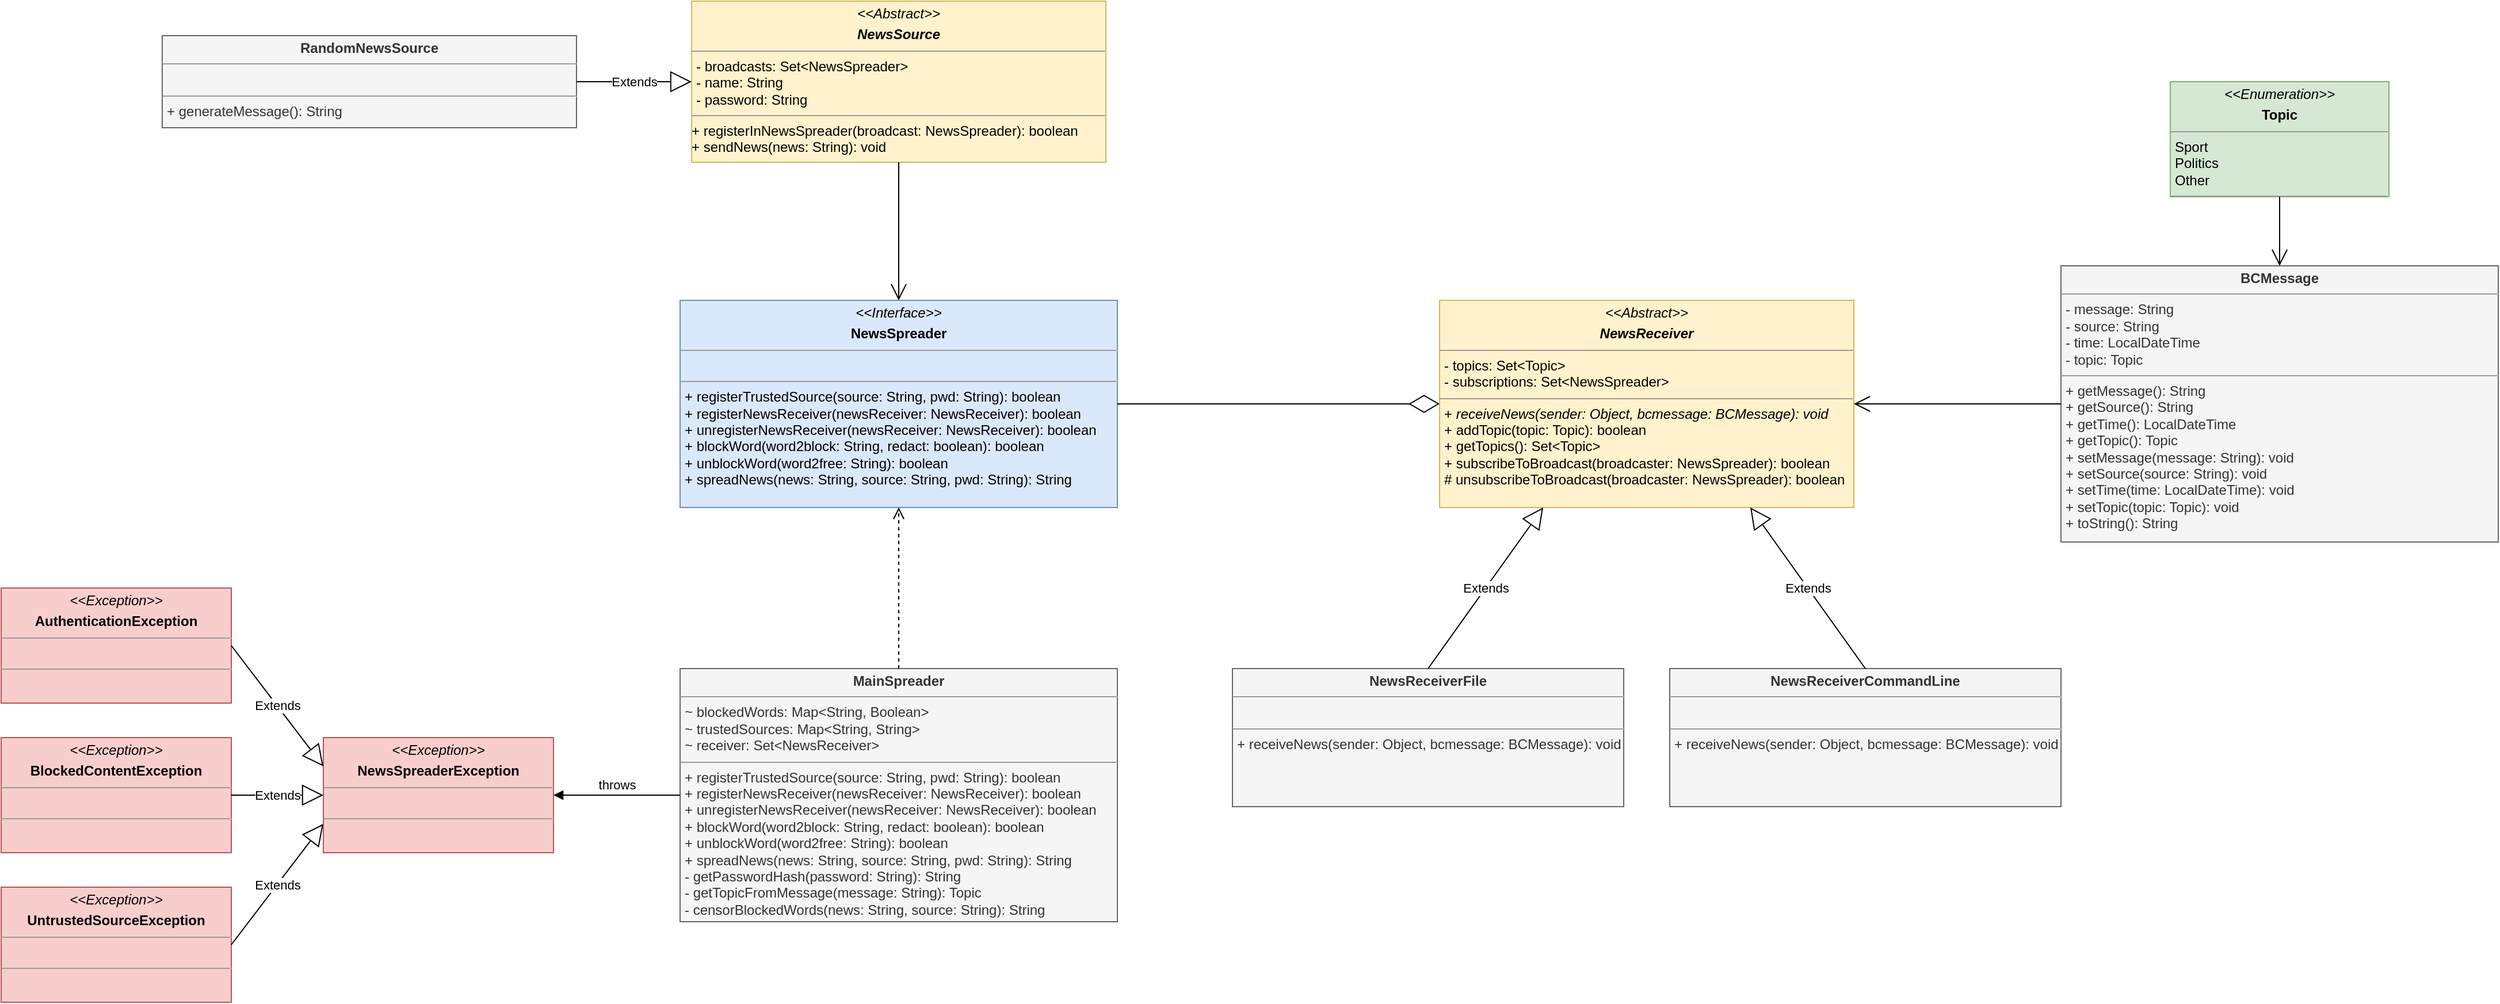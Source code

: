 <mxfile version="20.6.2" type="device"><diagram id="YLEiXNRgzwONIE2rTt8W" name="Seite-1"><mxGraphModel dx="3172" dy="1698" grid="1" gridSize="10" guides="1" tooltips="1" connect="1" arrows="1" fold="1" page="1" pageScale="1" pageWidth="3300" pageHeight="2339" math="0" shadow="0"><root><mxCell id="0"/><mxCell id="1" parent="0"/><mxCell id="IaPTf204jNRmX0KD7EbP-3" value="&lt;p style=&quot;margin:0px;margin-top:4px;text-align:center;&quot;&gt;&lt;i&gt;&amp;lt;&amp;lt;Exception&amp;gt;&amp;gt;&lt;/i&gt;&lt;/p&gt;&lt;p style=&quot;margin:0px;margin-top:4px;text-align:center;&quot;&gt;&lt;b&gt;NewsSpreaderException&lt;/b&gt;&lt;br&gt;&lt;/p&gt;&lt;hr size=&quot;1&quot;&gt;&lt;p style=&quot;margin:0px;margin-left:4px;&quot;&gt;&lt;br&gt;&lt;/p&gt;&lt;hr size=&quot;1&quot;&gt;&lt;p style=&quot;margin:0px;margin-left:4px;&quot;&gt;&lt;br&gt;&lt;/p&gt;" style="verticalAlign=top;align=left;overflow=fill;fontSize=12;fontFamily=Helvetica;html=1;fillColor=#f8cecc;strokeColor=#b85450;" vertex="1" parent="1"><mxGeometry x="490" y="1030" width="200" height="100" as="geometry"/></mxCell><mxCell id="IaPTf204jNRmX0KD7EbP-4" value="&lt;p style=&quot;margin:0px;margin-top:4px;text-align:center;&quot;&gt;&lt;i&gt;&amp;lt;&amp;lt;Exception&amp;gt;&amp;gt;&lt;/i&gt;&lt;/p&gt;&lt;p style=&quot;margin:0px;margin-top:4px;text-align:center;&quot;&gt;&lt;b&gt;AuthenticationException&lt;/b&gt;&lt;br&gt;&lt;/p&gt;&lt;hr size=&quot;1&quot;&gt;&lt;p style=&quot;margin:0px;margin-left:4px;&quot;&gt;&lt;br&gt;&lt;/p&gt;&lt;hr size=&quot;1&quot;&gt;&lt;p style=&quot;margin:0px;margin-left:4px;&quot;&gt;&lt;br&gt;&lt;/p&gt;" style="verticalAlign=top;align=left;overflow=fill;fontSize=12;fontFamily=Helvetica;html=1;fillColor=#f8cecc;strokeColor=#b85450;" vertex="1" parent="1"><mxGeometry x="210" y="900" width="200" height="100" as="geometry"/></mxCell><mxCell id="IaPTf204jNRmX0KD7EbP-5" value="&lt;p style=&quot;margin:0px;margin-top:4px;text-align:center;&quot;&gt;&lt;i&gt;&amp;lt;&amp;lt;Exception&amp;gt;&amp;gt;&lt;/i&gt;&lt;/p&gt;&lt;p style=&quot;margin:0px;margin-top:4px;text-align:center;&quot;&gt;&lt;b&gt;BlockedContentException&lt;/b&gt;&lt;br&gt;&lt;/p&gt;&lt;hr size=&quot;1&quot;&gt;&lt;p style=&quot;margin:0px;margin-left:4px;&quot;&gt;&lt;br&gt;&lt;/p&gt;&lt;hr size=&quot;1&quot;&gt;&lt;p style=&quot;margin:0px;margin-left:4px;&quot;&gt;&lt;br&gt;&lt;/p&gt;" style="verticalAlign=top;align=left;overflow=fill;fontSize=12;fontFamily=Helvetica;html=1;fillColor=#f8cecc;strokeColor=#b85450;" vertex="1" parent="1"><mxGeometry x="210" y="1030" width="200" height="100" as="geometry"/></mxCell><mxCell id="IaPTf204jNRmX0KD7EbP-6" value="&lt;p style=&quot;margin:0px;margin-top:4px;text-align:center;&quot;&gt;&lt;i&gt;&amp;lt;&amp;lt;Exception&amp;gt;&amp;gt;&lt;/i&gt;&lt;/p&gt;&lt;p style=&quot;margin:0px;margin-top:4px;text-align:center;&quot;&gt;&lt;b&gt;UntrustedSourceException&lt;/b&gt;&lt;br&gt;&lt;/p&gt;&lt;hr size=&quot;1&quot;&gt;&lt;p style=&quot;margin:0px;margin-left:4px;&quot;&gt;&lt;br&gt;&lt;/p&gt;&lt;hr size=&quot;1&quot;&gt;&lt;p style=&quot;margin:0px;margin-left:4px;&quot;&gt;&lt;br&gt;&lt;/p&gt;" style="verticalAlign=top;align=left;overflow=fill;fontSize=12;fontFamily=Helvetica;html=1;fillColor=#f8cecc;strokeColor=#b85450;" vertex="1" parent="1"><mxGeometry x="210" y="1160" width="200" height="100" as="geometry"/></mxCell><mxCell id="IaPTf204jNRmX0KD7EbP-7" value="Extends" style="endArrow=block;endSize=16;endFill=0;html=1;rounded=0;exitX=1;exitY=0.5;exitDx=0;exitDy=0;entryX=0;entryY=0.25;entryDx=0;entryDy=0;" edge="1" parent="1" source="IaPTf204jNRmX0KD7EbP-4" target="IaPTf204jNRmX0KD7EbP-3"><mxGeometry width="160" relative="1" as="geometry"><mxPoint x="320" y="1420" as="sourcePoint"/><mxPoint x="480" y="1420" as="targetPoint"/></mxGeometry></mxCell><mxCell id="IaPTf204jNRmX0KD7EbP-8" value="Extends" style="endArrow=block;endSize=16;endFill=0;html=1;rounded=0;exitX=1;exitY=0.5;exitDx=0;exitDy=0;entryX=0;entryY=0.75;entryDx=0;entryDy=0;" edge="1" parent="1" source="IaPTf204jNRmX0KD7EbP-6" target="IaPTf204jNRmX0KD7EbP-3"><mxGeometry width="160" relative="1" as="geometry"><mxPoint x="310" y="1470" as="sourcePoint"/><mxPoint x="500" y="1410" as="targetPoint"/></mxGeometry></mxCell><mxCell id="IaPTf204jNRmX0KD7EbP-9" value="Extends" style="endArrow=block;endSize=16;endFill=0;html=1;rounded=0;exitX=1;exitY=0.5;exitDx=0;exitDy=0;entryX=0;entryY=0.5;entryDx=0;entryDy=0;" edge="1" parent="1" source="IaPTf204jNRmX0KD7EbP-5" target="IaPTf204jNRmX0KD7EbP-3"><mxGeometry width="160" relative="1" as="geometry"><mxPoint x="790.0" y="1470" as="sourcePoint"/><mxPoint x="600" y="1410" as="targetPoint"/></mxGeometry></mxCell><mxCell id="IaPTf204jNRmX0KD7EbP-10" value="&lt;p style=&quot;margin:0px;margin-top:4px;text-align:center;&quot;&gt;&lt;i&gt;&amp;lt;&amp;lt;Abstract&amp;gt;&amp;gt;&lt;br&gt;&lt;/i&gt;&lt;/p&gt;&lt;p style=&quot;margin:0px;margin-top:4px;text-align:center;&quot;&gt;&lt;i&gt;&lt;b&gt;NewsReceiver&lt;/b&gt;&lt;br&gt;&lt;/i&gt;&lt;/p&gt;&lt;hr size=&quot;1&quot;&gt;&lt;p style=&quot;margin:0px;margin-left:4px;&quot;&gt;- topics: Set&amp;lt;Topic&amp;gt;&lt;/p&gt;&lt;p style=&quot;margin:0px;margin-left:4px;&quot;&gt;- subscriptions: Set&amp;lt;NewsSpreader&amp;gt;&lt;br&gt;&lt;/p&gt;&lt;hr size=&quot;1&quot;&gt;&lt;p style=&quot;margin:0px;margin-left:4px;&quot;&gt;+ &lt;i&gt;receiveNews(sender: Object, bcmessage: BCMessage): void&lt;br&gt;&lt;/i&gt;&lt;/p&gt;&lt;p style=&quot;margin:0px;margin-left:4px;&quot;&gt;+ addTopic(topic: Topic): boolean&lt;/p&gt;&lt;p style=&quot;margin:0px;margin-left:4px;&quot;&gt;+ getTopics(): Set&amp;lt;Topic&amp;gt;&lt;/p&gt;&lt;p style=&quot;margin:0px;margin-left:4px;&quot;&gt;+ subscribeToBroadcast(broadcaster: NewsSpreader): boolean&lt;/p&gt;&lt;p style=&quot;margin:0px;margin-left:4px;&quot;&gt;# unsubscribeToBroadcast(broadcaster: NewsSpreader): boolean&lt;br&gt;&lt;/p&gt;" style="verticalAlign=top;align=left;overflow=fill;fontSize=12;fontFamily=Helvetica;html=1;fillColor=#fff2cc;strokeColor=#d6b656;" vertex="1" parent="1"><mxGeometry x="1460" y="650" width="360" height="180" as="geometry"/></mxCell><mxCell id="IaPTf204jNRmX0KD7EbP-11" value="&lt;p style=&quot;margin:0px;margin-top:4px;text-align:center;&quot;&gt;&lt;b&gt;NewsReceiverFile&lt;/b&gt;&lt;/p&gt;&lt;hr size=&quot;1&quot;&gt;&lt;p style=&quot;margin:0px;margin-left:4px;&quot;&gt;&lt;br&gt;&lt;/p&gt;&lt;hr size=&quot;1&quot;&gt;&lt;p style=&quot;margin:0px;margin-left:4px;&quot;&gt;+ receiveNews(sender: Object, bcmessage: BCMessage): void&lt;br&gt;&lt;/p&gt;" style="verticalAlign=top;align=left;overflow=fill;fontSize=12;fontFamily=Helvetica;html=1;fillColor=#f5f5f5;fontColor=#333333;strokeColor=#666666;" vertex="1" parent="1"><mxGeometry x="1280" y="970" width="340" height="120" as="geometry"/></mxCell><mxCell id="IaPTf204jNRmX0KD7EbP-12" value="Extends" style="endArrow=block;endSize=16;endFill=0;html=1;rounded=0;exitX=0.5;exitY=0;exitDx=0;exitDy=0;entryX=0.25;entryY=1;entryDx=0;entryDy=0;" edge="1" parent="1" source="IaPTf204jNRmX0KD7EbP-11" target="IaPTf204jNRmX0KD7EbP-10"><mxGeometry width="160" relative="1" as="geometry"><mxPoint x="1190" y="960" as="sourcePoint"/><mxPoint x="1000" y="880" as="targetPoint"/></mxGeometry></mxCell><mxCell id="IaPTf204jNRmX0KD7EbP-13" value="&lt;p style=&quot;margin:0px;margin-top:4px;text-align:center;&quot;&gt;&lt;b&gt;NewsReceiverCommandLine&lt;/b&gt;&lt;/p&gt;&lt;hr size=&quot;1&quot;&gt;&lt;p style=&quot;margin:0px;margin-left:4px;&quot;&gt;&lt;br&gt;&lt;/p&gt;&lt;hr size=&quot;1&quot;&gt;&lt;p style=&quot;margin:0px;margin-left:4px;&quot;&gt;+ receiveNews(sender: Object, bcmessage: BCMessage): void&lt;br&gt;&lt;/p&gt;" style="verticalAlign=top;align=left;overflow=fill;fontSize=12;fontFamily=Helvetica;html=1;fillColor=#f5f5f5;fontColor=#333333;strokeColor=#666666;" vertex="1" parent="1"><mxGeometry x="1660" y="970" width="340" height="120" as="geometry"/></mxCell><mxCell id="IaPTf204jNRmX0KD7EbP-14" value="Extends" style="endArrow=block;endSize=16;endFill=0;html=1;rounded=0;exitX=0.5;exitY=0;exitDx=0;exitDy=0;entryX=0.75;entryY=1;entryDx=0;entryDy=0;" edge="1" parent="1" source="IaPTf204jNRmX0KD7EbP-13" target="IaPTf204jNRmX0KD7EbP-10"><mxGeometry width="160" relative="1" as="geometry"><mxPoint x="740" y="260" as="sourcePoint"/><mxPoint x="855" y="330" as="targetPoint"/></mxGeometry></mxCell><mxCell id="IaPTf204jNRmX0KD7EbP-15" value="&lt;p style=&quot;margin:0px;margin-top:4px;text-align:center;&quot;&gt;&lt;i&gt;&amp;lt;&amp;lt;Interface&amp;gt;&amp;gt;&lt;/i&gt;&lt;/p&gt;&lt;p style=&quot;margin:0px;margin-top:4px;text-align:center;&quot;&gt;&lt;b&gt;NewsSpreader&lt;/b&gt;&lt;br&gt;&lt;/p&gt;&lt;hr size=&quot;1&quot;&gt;&lt;p style=&quot;margin:0px;margin-left:4px;&quot;&gt;&lt;br&gt;&lt;/p&gt;&lt;hr size=&quot;1&quot;&gt;&lt;p style=&quot;margin:0px;margin-left:4px;&quot;&gt;+ registerTrustedSource(source: String, pwd: String): boolean&lt;br&gt;&lt;/p&gt;&lt;p style=&quot;margin:0px;margin-left:4px;&quot;&gt;+ registerNewsReceiver(newsReceiver: NewsReceiver): boolean&lt;br&gt;&lt;/p&gt;&lt;p style=&quot;margin:0px;margin-left:4px;&quot;&gt;+ &lt;span class=&quot;pl-en&quot;&gt;&lt;span data-hydro-click-hmac=&quot;a3dc86714ea401ddf6a93ef45a2dc819f63d2506687641765a4083d3095e6c08&quot; data-hydro-click=&quot;{&amp;quot;event_type&amp;quot;:&amp;quot;code_navigation.click_on_symbol&amp;quot;,&amp;quot;payload&amp;quot;:{&amp;quot;action&amp;quot;:&amp;quot;click_on_symbol&amp;quot;,&amp;quot;repository_id&amp;quot;:570232512,&amp;quot;ref&amp;quot;:&amp;quot;main&amp;quot;,&amp;quot;language&amp;quot;:&amp;quot;Java&amp;quot;,&amp;quot;backend&amp;quot;:&amp;quot;ALEPH_FUZZY&amp;quot;,&amp;quot;code_nav_context&amp;quot;:&amp;quot;BLOB_VIEW&amp;quot;,&amp;quot;retry_backend&amp;quot;:&amp;quot;&amp;quot;,&amp;quot;cross_repo_results_included&amp;quot;:&amp;quot;CROSS_REPO_ENABLED&amp;quot;,&amp;quot;in_repo_result_count&amp;quot;:2,&amp;quot;cross_repo_result_count&amp;quot;:0,&amp;quot;originating_url&amp;quot;:&amp;quot;https://github.com/sweng-plus/a6-res-sew22-s1086240_s1054335/find-definition?q=unregisterNewsReceiver&amp;amp;blob_path=src%2Fmain%2Fjava%2Fobserver%2FNewsSpreader.java&amp;amp;ref=main&amp;amp;language=Java&amp;amp;row=29&amp;amp;col=16&amp;amp;code_nav_context=BLOB_VIEW&amp;quot;,&amp;quot;user_id&amp;quot;:63867211}}&quot; class=&quot;pl-token&quot;&gt;unregisterNewsReceiver&lt;/span&gt;&lt;/span&gt;(newsReceiver: NewsReceiver): boolean&lt;/p&gt;&lt;p style=&quot;margin:0px;margin-left:4px;&quot;&gt;+ blockWord(word2block: String, redact: boolean): boolean&lt;/p&gt;&lt;p style=&quot;margin:0px;margin-left:4px;&quot;&gt;+ unblockWord(word2free: String): boolean&lt;/p&gt;&lt;p style=&quot;margin:0px;margin-left:4px;&quot;&gt;+ spreadNews(news: String, source: String, pwd: String): String&lt;br&gt;&lt;/p&gt;" style="verticalAlign=top;align=left;overflow=fill;fontSize=12;fontFamily=Helvetica;html=1;fillColor=#dae8fc;strokeColor=#6c8ebf;" vertex="1" parent="1"><mxGeometry x="800" y="650" width="380" height="180" as="geometry"/></mxCell><mxCell id="IaPTf204jNRmX0KD7EbP-16" value="&lt;p style=&quot;margin:0px;margin-top:4px;text-align:center;&quot;&gt;&lt;b&gt;MainSpreader&lt;/b&gt;&lt;/p&gt;&lt;hr size=&quot;1&quot;&gt;&lt;p style=&quot;margin:0px;margin-left:4px;&quot;&gt;~ blockedWords: Map&amp;lt;String, Boolean&amp;gt;&lt;/p&gt;&lt;p style=&quot;margin:0px;margin-left:4px;&quot;&gt;~ trustedSources: Map&amp;lt;String, String&amp;gt;&lt;/p&gt;&lt;p style=&quot;margin:0px;margin-left:4px;&quot;&gt;~ receiver: Set&amp;lt;NewsReceiver&amp;gt;&lt;br&gt;&lt;/p&gt;&lt;hr size=&quot;1&quot;&gt;&lt;p style=&quot;margin:0px;margin-left:4px;&quot;&gt;+ registerTrustedSource(source: String, pwd: String): boolean&lt;/p&gt;&lt;p style=&quot;margin:0px;margin-left:4px;&quot;&gt;+ registerNewsReceiver(newsReceiver: NewsReceiver): boolean&lt;br&gt;&lt;/p&gt;&lt;p style=&quot;margin:0px;margin-left:4px;&quot;&gt;+ &lt;span class=&quot;pl-en&quot;&gt;&lt;span data-hydro-click-hmac=&quot;a3dc86714ea401ddf6a93ef45a2dc819f63d2506687641765a4083d3095e6c08&quot; data-hydro-click=&quot;{&amp;quot;event_type&amp;quot;:&amp;quot;code_navigation.click_on_symbol&amp;quot;,&amp;quot;payload&amp;quot;:{&amp;quot;action&amp;quot;:&amp;quot;click_on_symbol&amp;quot;,&amp;quot;repository_id&amp;quot;:570232512,&amp;quot;ref&amp;quot;:&amp;quot;main&amp;quot;,&amp;quot;language&amp;quot;:&amp;quot;Java&amp;quot;,&amp;quot;backend&amp;quot;:&amp;quot;ALEPH_FUZZY&amp;quot;,&amp;quot;code_nav_context&amp;quot;:&amp;quot;BLOB_VIEW&amp;quot;,&amp;quot;retry_backend&amp;quot;:&amp;quot;&amp;quot;,&amp;quot;cross_repo_results_included&amp;quot;:&amp;quot;CROSS_REPO_ENABLED&amp;quot;,&amp;quot;in_repo_result_count&amp;quot;:2,&amp;quot;cross_repo_result_count&amp;quot;:0,&amp;quot;originating_url&amp;quot;:&amp;quot;https://github.com/sweng-plus/a6-res-sew22-s1086240_s1054335/find-definition?q=unregisterNewsReceiver&amp;amp;blob_path=src%2Fmain%2Fjava%2Fobserver%2FNewsSpreader.java&amp;amp;ref=main&amp;amp;language=Java&amp;amp;row=29&amp;amp;col=16&amp;amp;code_nav_context=BLOB_VIEW&amp;quot;,&amp;quot;user_id&amp;quot;:63867211}}&quot; class=&quot;pl-token&quot;&gt;unregisterNewsReceiver&lt;/span&gt;&lt;/span&gt;(newsReceiver: NewsReceiver): boolean&lt;/p&gt;&lt;p style=&quot;margin:0px;margin-left:4px;&quot;&gt;&lt;/p&gt;&lt;p style=&quot;margin:0px;margin-left:4px;&quot;&gt;+ blockWord(word2block: String, redact: boolean): boolean&lt;/p&gt;&lt;p style=&quot;margin:0px;margin-left:4px;&quot;&gt;+ unblockWord(word2free: String): boolean&lt;/p&gt;&lt;p style=&quot;margin:0px;margin-left:4px;&quot;&gt;&lt;/p&gt;&lt;p style=&quot;margin:0px;margin-left:4px;&quot;&gt;+ spreadNews(news: String, source: String, pwd: String): String&lt;/p&gt;&lt;p style=&quot;margin:0px;margin-left:4px;&quot;&gt;- getPasswordHash(password: String): String&lt;/p&gt;&lt;p style=&quot;margin:0px;margin-left:4px;&quot;&gt;- getTopicFromMessage(message: String): Topic&lt;/p&gt;&lt;p style=&quot;margin:0px;margin-left:4px;&quot;&gt;- censorBlockedWords(news: String, source: String): String&lt;br&gt;&lt;/p&gt;" style="verticalAlign=top;align=left;overflow=fill;fontSize=12;fontFamily=Helvetica;html=1;fillColor=#f5f5f5;fontColor=#333333;strokeColor=#666666;" vertex="1" parent="1"><mxGeometry x="800" y="970" width="380" height="220" as="geometry"/></mxCell><mxCell id="IaPTf204jNRmX0KD7EbP-19" value="" style="html=1;verticalAlign=bottom;endArrow=open;dashed=1;endSize=8;rounded=0;exitX=0.5;exitY=0;exitDx=0;exitDy=0;entryX=0.5;entryY=1;entryDx=0;entryDy=0;" edge="1" parent="1" source="IaPTf204jNRmX0KD7EbP-16" target="IaPTf204jNRmX0KD7EbP-15"><mxGeometry relative="1" as="geometry"><mxPoint x="1388" y="860" as="sourcePoint"/><mxPoint x="1308" y="860" as="targetPoint"/></mxGeometry></mxCell><mxCell id="IaPTf204jNRmX0KD7EbP-20" value="&lt;p style=&quot;margin:0px;margin-top:4px;text-align:center;&quot;&gt;&lt;i&gt;&amp;lt;&amp;lt;Enumeration&amp;gt;&amp;gt;&lt;/i&gt;&lt;b&gt;&lt;br&gt;&lt;/b&gt;&lt;/p&gt;&lt;p style=&quot;margin:0px;margin-top:4px;text-align:center;&quot;&gt;&lt;b&gt;Topic&lt;/b&gt;&lt;br&gt;&lt;b&gt;&lt;/b&gt;&lt;/p&gt;&lt;hr size=&quot;1&quot;&gt;&lt;p style=&quot;margin:0px;margin-left:4px;&quot;&gt;Sport&lt;/p&gt;&lt;p style=&quot;margin:0px;margin-left:4px;&quot;&gt;Politics&lt;/p&gt;&lt;p style=&quot;margin:0px;margin-left:4px;&quot;&gt;Other&lt;br&gt;&lt;/p&gt;&lt;hr size=&quot;1&quot;&gt;" style="verticalAlign=top;align=left;overflow=fill;fontSize=12;fontFamily=Helvetica;html=1;fillColor=#d5e8d4;strokeColor=#82b366;" vertex="1" parent="1"><mxGeometry x="2095" y="460" width="190" height="100" as="geometry"/></mxCell><mxCell id="IaPTf204jNRmX0KD7EbP-21" value="&lt;p style=&quot;margin:0px;margin-top:4px;text-align:center;&quot;&gt;&lt;b&gt;BCMessage&lt;/b&gt;&lt;/p&gt;&lt;hr size=&quot;1&quot;&gt;&lt;p style=&quot;margin:0px;margin-left:4px;&quot;&gt;- message: String&lt;/p&gt;&lt;p style=&quot;margin:0px;margin-left:4px;&quot;&gt;- source: String&lt;/p&gt;&lt;p style=&quot;margin:0px;margin-left:4px;&quot;&gt;- time: LocalDateTime&lt;/p&gt;&lt;p style=&quot;margin:0px;margin-left:4px;&quot;&gt;- topic: Topic&lt;br&gt;&lt;/p&gt;&lt;hr size=&quot;1&quot;&gt;&lt;p style=&quot;margin:0px;margin-left:4px;&quot;&gt;+ getMessage(): String&lt;/p&gt;&lt;p style=&quot;margin:0px;margin-left:4px;&quot;&gt;+ getSource(): String&lt;/p&gt;&lt;p style=&quot;margin:0px;margin-left:4px;&quot;&gt;+ getTime(): LocalDateTime&lt;/p&gt;&lt;p style=&quot;margin:0px;margin-left:4px;&quot;&gt;+ getTopic(): Topic&lt;/p&gt;&lt;p style=&quot;margin:0px;margin-left:4px;&quot;&gt;+ setMessage(message: String): void&lt;/p&gt;&lt;p style=&quot;margin:0px;margin-left:4px;&quot;&gt;+ setSource(source: String): void&lt;/p&gt;&lt;p style=&quot;margin:0px;margin-left:4px;&quot;&gt;+ setTime(time: LocalDateTime): void&lt;/p&gt;&lt;p style=&quot;margin:0px;margin-left:4px;&quot;&gt;+ setTopic(topic: Topic): void&lt;/p&gt;&lt;p style=&quot;margin:0px;margin-left:4px;&quot;&gt;+ toString(): String&lt;br&gt;&lt;/p&gt;" style="verticalAlign=top;align=left;overflow=fill;fontSize=12;fontFamily=Helvetica;html=1;fillColor=#f5f5f5;fontColor=#333333;strokeColor=#666666;" vertex="1" parent="1"><mxGeometry x="2000" y="620" width="380" height="240" as="geometry"/></mxCell><mxCell id="IaPTf204jNRmX0KD7EbP-22" value="&lt;p style=&quot;margin:0px;margin-top:4px;text-align:center;&quot;&gt;&lt;i&gt;&amp;lt;&amp;lt;Abstract&amp;gt;&amp;gt;&lt;br&gt;&lt;/i&gt;&lt;/p&gt;&lt;p style=&quot;margin:0px;margin-top:4px;text-align:center;&quot;&gt;&lt;i&gt;&lt;b&gt;NewsSource&lt;/b&gt;&lt;br&gt;&lt;/i&gt;&lt;/p&gt;&lt;hr size=&quot;1&quot;&gt;&lt;p style=&quot;margin:0px;margin-left:4px;&quot;&gt;- broadcasts: Set&amp;lt;NewsSpreader&amp;gt;&lt;/p&gt;&lt;p style=&quot;margin:0px;margin-left:4px;&quot;&gt;- name: String&lt;/p&gt;&lt;p style=&quot;margin:0px;margin-left:4px;&quot;&gt;- password: String&lt;br&gt;&lt;/p&gt;&lt;hr size=&quot;1&quot;&gt;&lt;div&gt;+ registerInNewsSpreader(broadcast: NewsSpreader): boolean&lt;/div&gt;&lt;div&gt;+ sendNews(news: String): void&lt;br&gt;&lt;/div&gt;" style="verticalAlign=top;align=left;overflow=fill;fontSize=12;fontFamily=Helvetica;html=1;fillColor=#fff2cc;strokeColor=#d6b656;" vertex="1" parent="1"><mxGeometry x="810" y="390" width="360" height="140" as="geometry"/></mxCell><mxCell id="IaPTf204jNRmX0KD7EbP-23" value="&lt;p style=&quot;margin:0px;margin-top:4px;text-align:center;&quot;&gt;&lt;b&gt;RandomNewsSource&lt;/b&gt;&lt;/p&gt;&lt;hr size=&quot;1&quot;&gt;&lt;p style=&quot;margin:0px;margin-left:4px;&quot;&gt;&lt;br&gt;&lt;/p&gt;&lt;hr size=&quot;1&quot;&gt;&lt;p style=&quot;margin:0px;margin-left:4px;&quot;&gt;+ generateMessage(): String&lt;br&gt;&lt;/p&gt;" style="verticalAlign=top;align=left;overflow=fill;fontSize=12;fontFamily=Helvetica;html=1;fillColor=#f5f5f5;fontColor=#333333;strokeColor=#666666;" vertex="1" parent="1"><mxGeometry x="350" y="420" width="360" height="80" as="geometry"/></mxCell><mxCell id="IaPTf204jNRmX0KD7EbP-24" value="Extends" style="endArrow=block;endSize=16;endFill=0;html=1;rounded=0;exitX=1;exitY=0.5;exitDx=0;exitDy=0;entryX=0;entryY=0.5;entryDx=0;entryDy=0;" edge="1" parent="1" source="IaPTf204jNRmX0KD7EbP-23" target="IaPTf204jNRmX0KD7EbP-22"><mxGeometry width="160" relative="1" as="geometry"><mxPoint x="2590" y="95" as="sourcePoint"/><mxPoint x="2470" y="165" as="targetPoint"/></mxGeometry></mxCell><mxCell id="IaPTf204jNRmX0KD7EbP-26" value="" style="endArrow=diamondThin;endFill=0;endSize=24;html=1;rounded=0;exitX=1;exitY=0.5;exitDx=0;exitDy=0;entryX=0;entryY=0.5;entryDx=0;entryDy=0;" edge="1" parent="1" source="IaPTf204jNRmX0KD7EbP-15" target="IaPTf204jNRmX0KD7EbP-10"><mxGeometry width="160" relative="1" as="geometry"><mxPoint x="1560" y="720" as="sourcePoint"/><mxPoint x="1230" y="720" as="targetPoint"/></mxGeometry></mxCell><mxCell id="IaPTf204jNRmX0KD7EbP-30" value="" style="endArrow=open;endFill=1;endSize=12;html=1;rounded=0;exitX=0.5;exitY=1;exitDx=0;exitDy=0;entryX=0.5;entryY=0;entryDx=0;entryDy=0;" edge="1" parent="1" source="IaPTf204jNRmX0KD7EbP-20" target="IaPTf204jNRmX0KD7EbP-21"><mxGeometry width="160" relative="1" as="geometry"><mxPoint x="1200" y="370" as="sourcePoint"/><mxPoint x="1360" y="370" as="targetPoint"/></mxGeometry></mxCell><mxCell id="IaPTf204jNRmX0KD7EbP-31" value="throws" style="html=1;verticalAlign=bottom;endArrow=block;rounded=0;exitX=0;exitY=0.5;exitDx=0;exitDy=0;entryX=1;entryY=0.5;entryDx=0;entryDy=0;" edge="1" parent="1" source="IaPTf204jNRmX0KD7EbP-16" target="IaPTf204jNRmX0KD7EbP-3"><mxGeometry width="80" relative="1" as="geometry"><mxPoint x="380" y="1240" as="sourcePoint"/><mxPoint x="460" y="1240" as="targetPoint"/></mxGeometry></mxCell><mxCell id="IaPTf204jNRmX0KD7EbP-32" value="" style="endArrow=open;endFill=1;endSize=12;html=1;rounded=0;exitX=0.5;exitY=1;exitDx=0;exitDy=0;entryX=0.5;entryY=0;entryDx=0;entryDy=0;" edge="1" parent="1" source="IaPTf204jNRmX0KD7EbP-22" target="IaPTf204jNRmX0KD7EbP-15"><mxGeometry width="160" relative="1" as="geometry"><mxPoint x="630" y="620" as="sourcePoint"/><mxPoint x="790" y="620" as="targetPoint"/></mxGeometry></mxCell><mxCell id="IaPTf204jNRmX0KD7EbP-33" value="" style="endArrow=open;endFill=1;endSize=12;html=1;rounded=0;entryX=1;entryY=0.5;entryDx=0;entryDy=0;exitX=0;exitY=0.5;exitDx=0;exitDy=0;" edge="1" parent="1" source="IaPTf204jNRmX0KD7EbP-21" target="IaPTf204jNRmX0KD7EbP-10"><mxGeometry width="160" relative="1" as="geometry"><mxPoint x="2110" y="740" as="sourcePoint"/><mxPoint x="1750" y="330" as="targetPoint"/></mxGeometry></mxCell></root></mxGraphModel></diagram></mxfile>